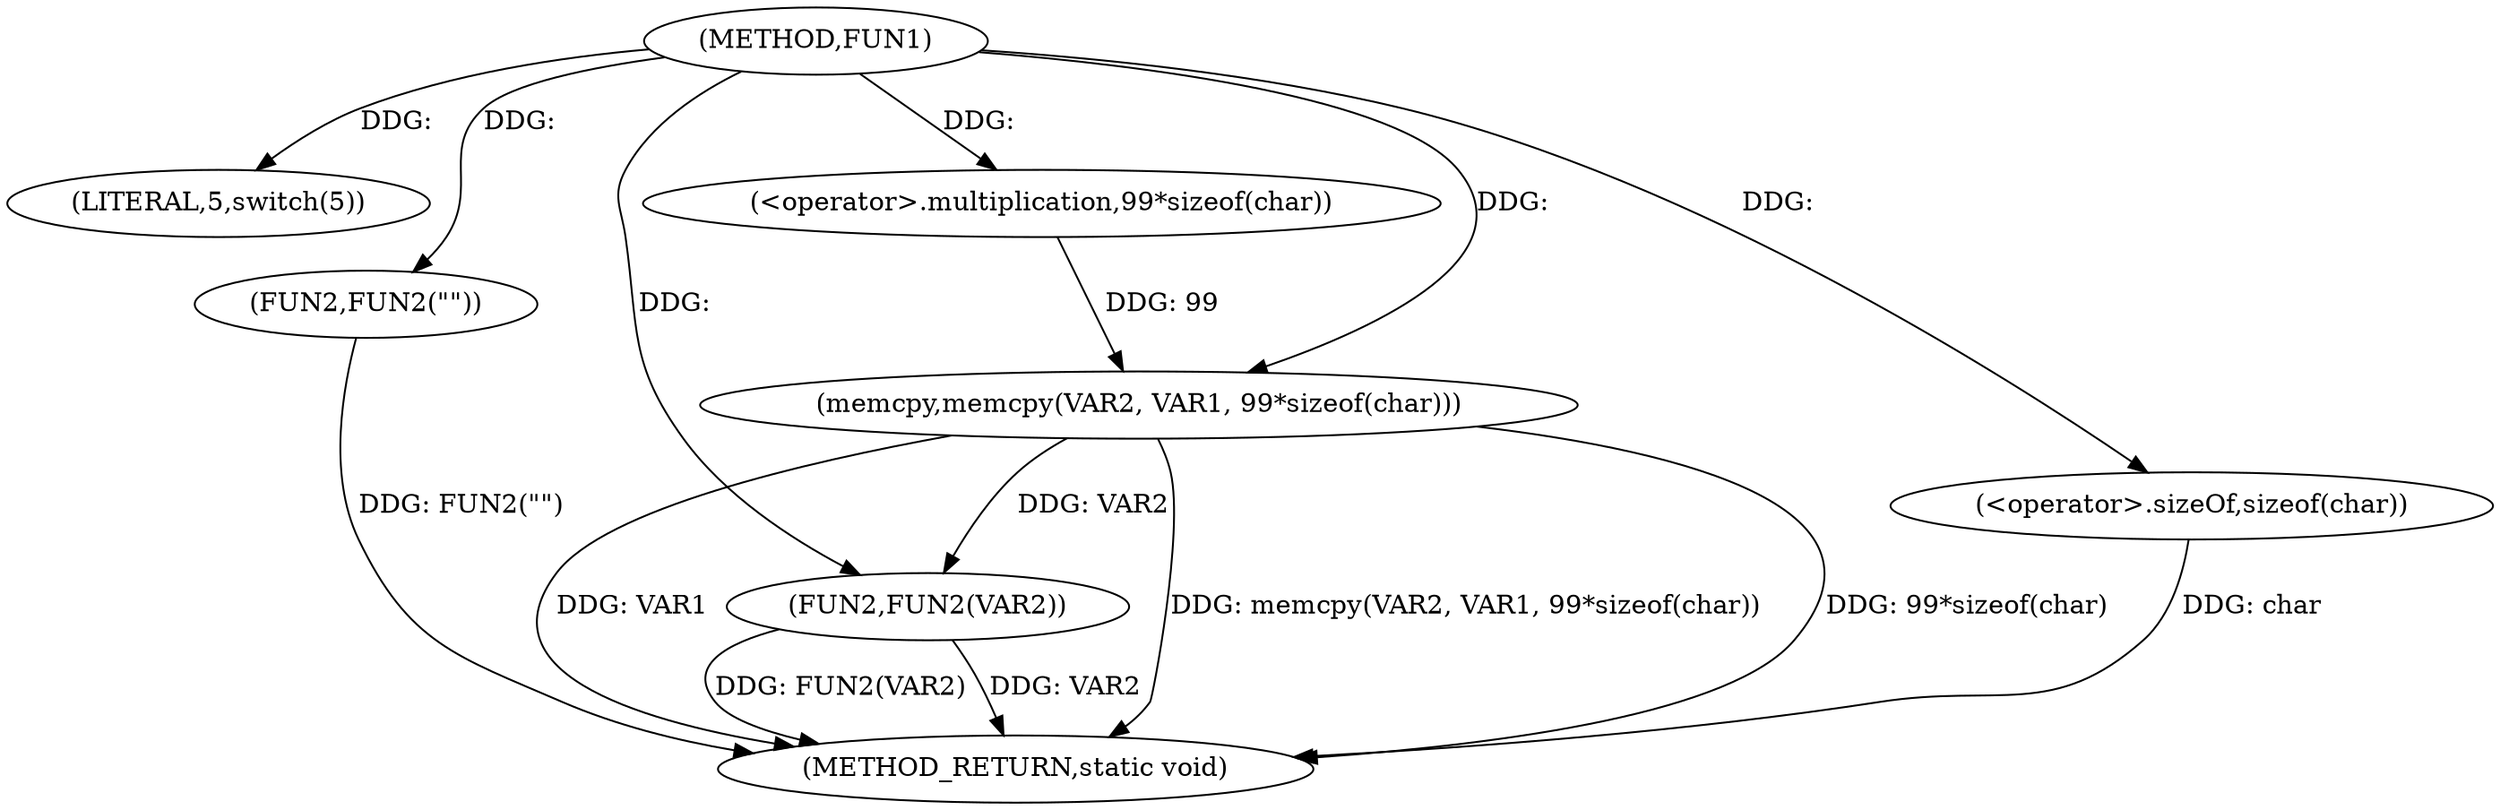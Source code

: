 digraph FUN1 {  
"1000100" [label = "(METHOD,FUN1)" ]
"1000123" [label = "(METHOD_RETURN,static void)" ]
"1000103" [label = "(LITERAL,5,switch(5))" ]
"1000106" [label = "(FUN2,FUN2(\"\"))" ]
"1000113" [label = "(memcpy,memcpy(VAR2, VAR1, 99*sizeof(char)))" ]
"1000116" [label = "(<operator>.multiplication,99*sizeof(char))" ]
"1000118" [label = "(<operator>.sizeOf,sizeof(char))" ]
"1000120" [label = "(FUN2,FUN2(VAR2))" ]
  "1000118" -> "1000123"  [ label = "DDG: char"] 
  "1000113" -> "1000123"  [ label = "DDG: 99*sizeof(char)"] 
  "1000106" -> "1000123"  [ label = "DDG: FUN2(\"\")"] 
  "1000113" -> "1000123"  [ label = "DDG: VAR1"] 
  "1000120" -> "1000123"  [ label = "DDG: VAR2"] 
  "1000113" -> "1000123"  [ label = "DDG: memcpy(VAR2, VAR1, 99*sizeof(char))"] 
  "1000120" -> "1000123"  [ label = "DDG: FUN2(VAR2)"] 
  "1000100" -> "1000103"  [ label = "DDG: "] 
  "1000100" -> "1000106"  [ label = "DDG: "] 
  "1000100" -> "1000113"  [ label = "DDG: "] 
  "1000116" -> "1000113"  [ label = "DDG: 99"] 
  "1000100" -> "1000116"  [ label = "DDG: "] 
  "1000100" -> "1000118"  [ label = "DDG: "] 
  "1000113" -> "1000120"  [ label = "DDG: VAR2"] 
  "1000100" -> "1000120"  [ label = "DDG: "] 
}
